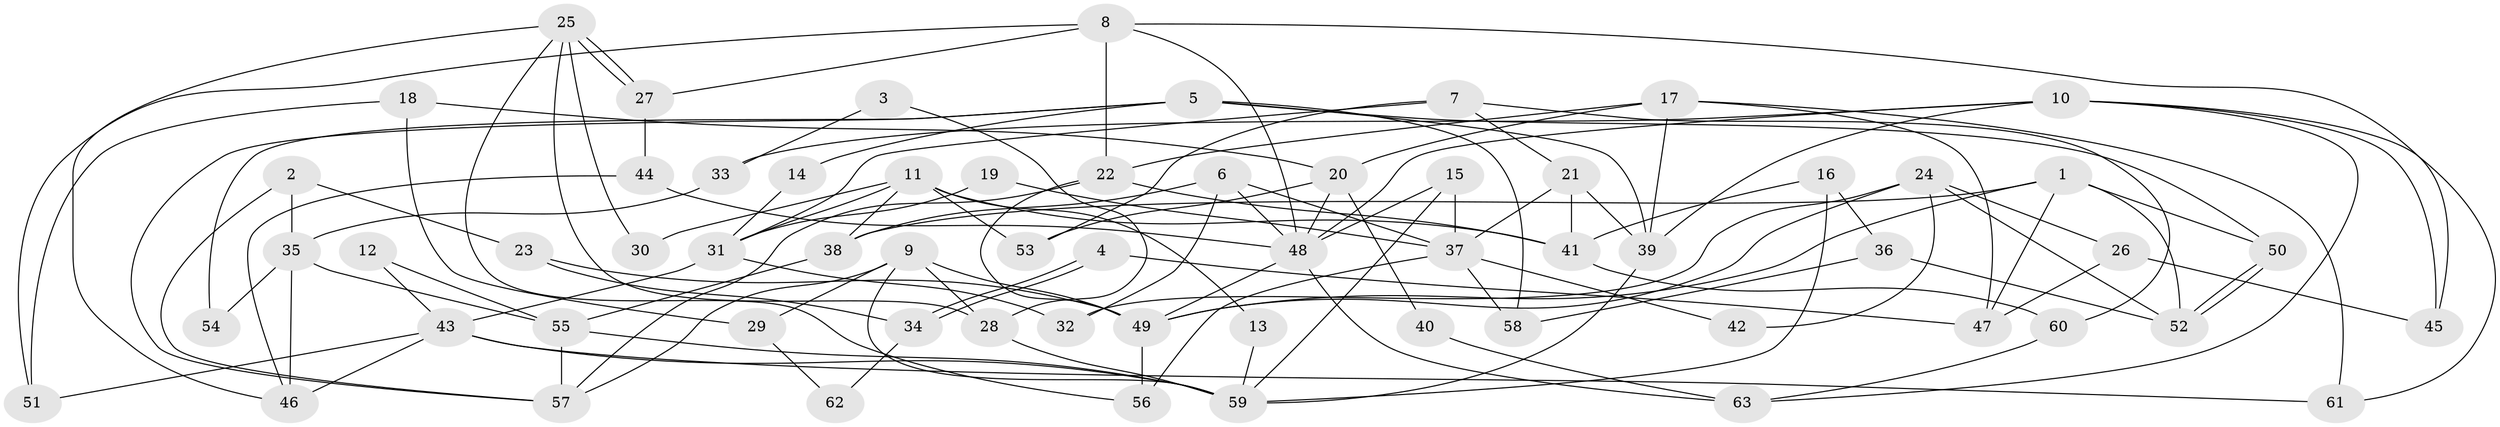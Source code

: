 // Generated by graph-tools (version 1.1) at 2025/11/02/27/25 16:11:17]
// undirected, 63 vertices, 126 edges
graph export_dot {
graph [start="1"]
  node [color=gray90,style=filled];
  1;
  2;
  3;
  4;
  5;
  6;
  7;
  8;
  9;
  10;
  11;
  12;
  13;
  14;
  15;
  16;
  17;
  18;
  19;
  20;
  21;
  22;
  23;
  24;
  25;
  26;
  27;
  28;
  29;
  30;
  31;
  32;
  33;
  34;
  35;
  36;
  37;
  38;
  39;
  40;
  41;
  42;
  43;
  44;
  45;
  46;
  47;
  48;
  49;
  50;
  51;
  52;
  53;
  54;
  55;
  56;
  57;
  58;
  59;
  60;
  61;
  62;
  63;
  1 -- 38;
  1 -- 49;
  1 -- 47;
  1 -- 50;
  1 -- 52;
  2 -- 35;
  2 -- 57;
  2 -- 23;
  3 -- 33;
  3 -- 28;
  4 -- 34;
  4 -- 34;
  4 -- 47;
  5 -- 50;
  5 -- 39;
  5 -- 14;
  5 -- 54;
  5 -- 57;
  5 -- 58;
  6 -- 48;
  6 -- 37;
  6 -- 32;
  6 -- 38;
  7 -- 31;
  7 -- 21;
  7 -- 53;
  7 -- 60;
  8 -- 22;
  8 -- 45;
  8 -- 27;
  8 -- 48;
  8 -- 51;
  9 -- 57;
  9 -- 59;
  9 -- 28;
  9 -- 29;
  9 -- 49;
  10 -- 63;
  10 -- 48;
  10 -- 33;
  10 -- 39;
  10 -- 45;
  10 -- 61;
  11 -- 38;
  11 -- 41;
  11 -- 13;
  11 -- 30;
  11 -- 31;
  11 -- 53;
  12 -- 55;
  12 -- 43;
  13 -- 59;
  14 -- 31;
  15 -- 48;
  15 -- 59;
  15 -- 37;
  16 -- 41;
  16 -- 36;
  16 -- 59;
  17 -- 39;
  17 -- 61;
  17 -- 20;
  17 -- 22;
  17 -- 47;
  18 -- 51;
  18 -- 20;
  18 -- 29;
  19 -- 31;
  19 -- 37;
  20 -- 53;
  20 -- 40;
  20 -- 48;
  21 -- 37;
  21 -- 39;
  21 -- 41;
  22 -- 49;
  22 -- 41;
  22 -- 57;
  23 -- 49;
  23 -- 34;
  24 -- 52;
  24 -- 49;
  24 -- 26;
  24 -- 32;
  24 -- 42;
  25 -- 28;
  25 -- 27;
  25 -- 27;
  25 -- 30;
  25 -- 46;
  25 -- 56;
  26 -- 47;
  26 -- 45;
  27 -- 44;
  28 -- 59;
  29 -- 62;
  31 -- 32;
  31 -- 43;
  33 -- 35;
  34 -- 62;
  35 -- 46;
  35 -- 55;
  35 -- 54;
  36 -- 58;
  36 -- 52;
  37 -- 56;
  37 -- 42;
  37 -- 58;
  38 -- 55;
  39 -- 59;
  40 -- 63;
  41 -- 60;
  43 -- 46;
  43 -- 51;
  43 -- 59;
  43 -- 61;
  44 -- 48;
  44 -- 46;
  48 -- 49;
  48 -- 63;
  49 -- 56;
  50 -- 52;
  50 -- 52;
  55 -- 57;
  55 -- 59;
  60 -- 63;
}
